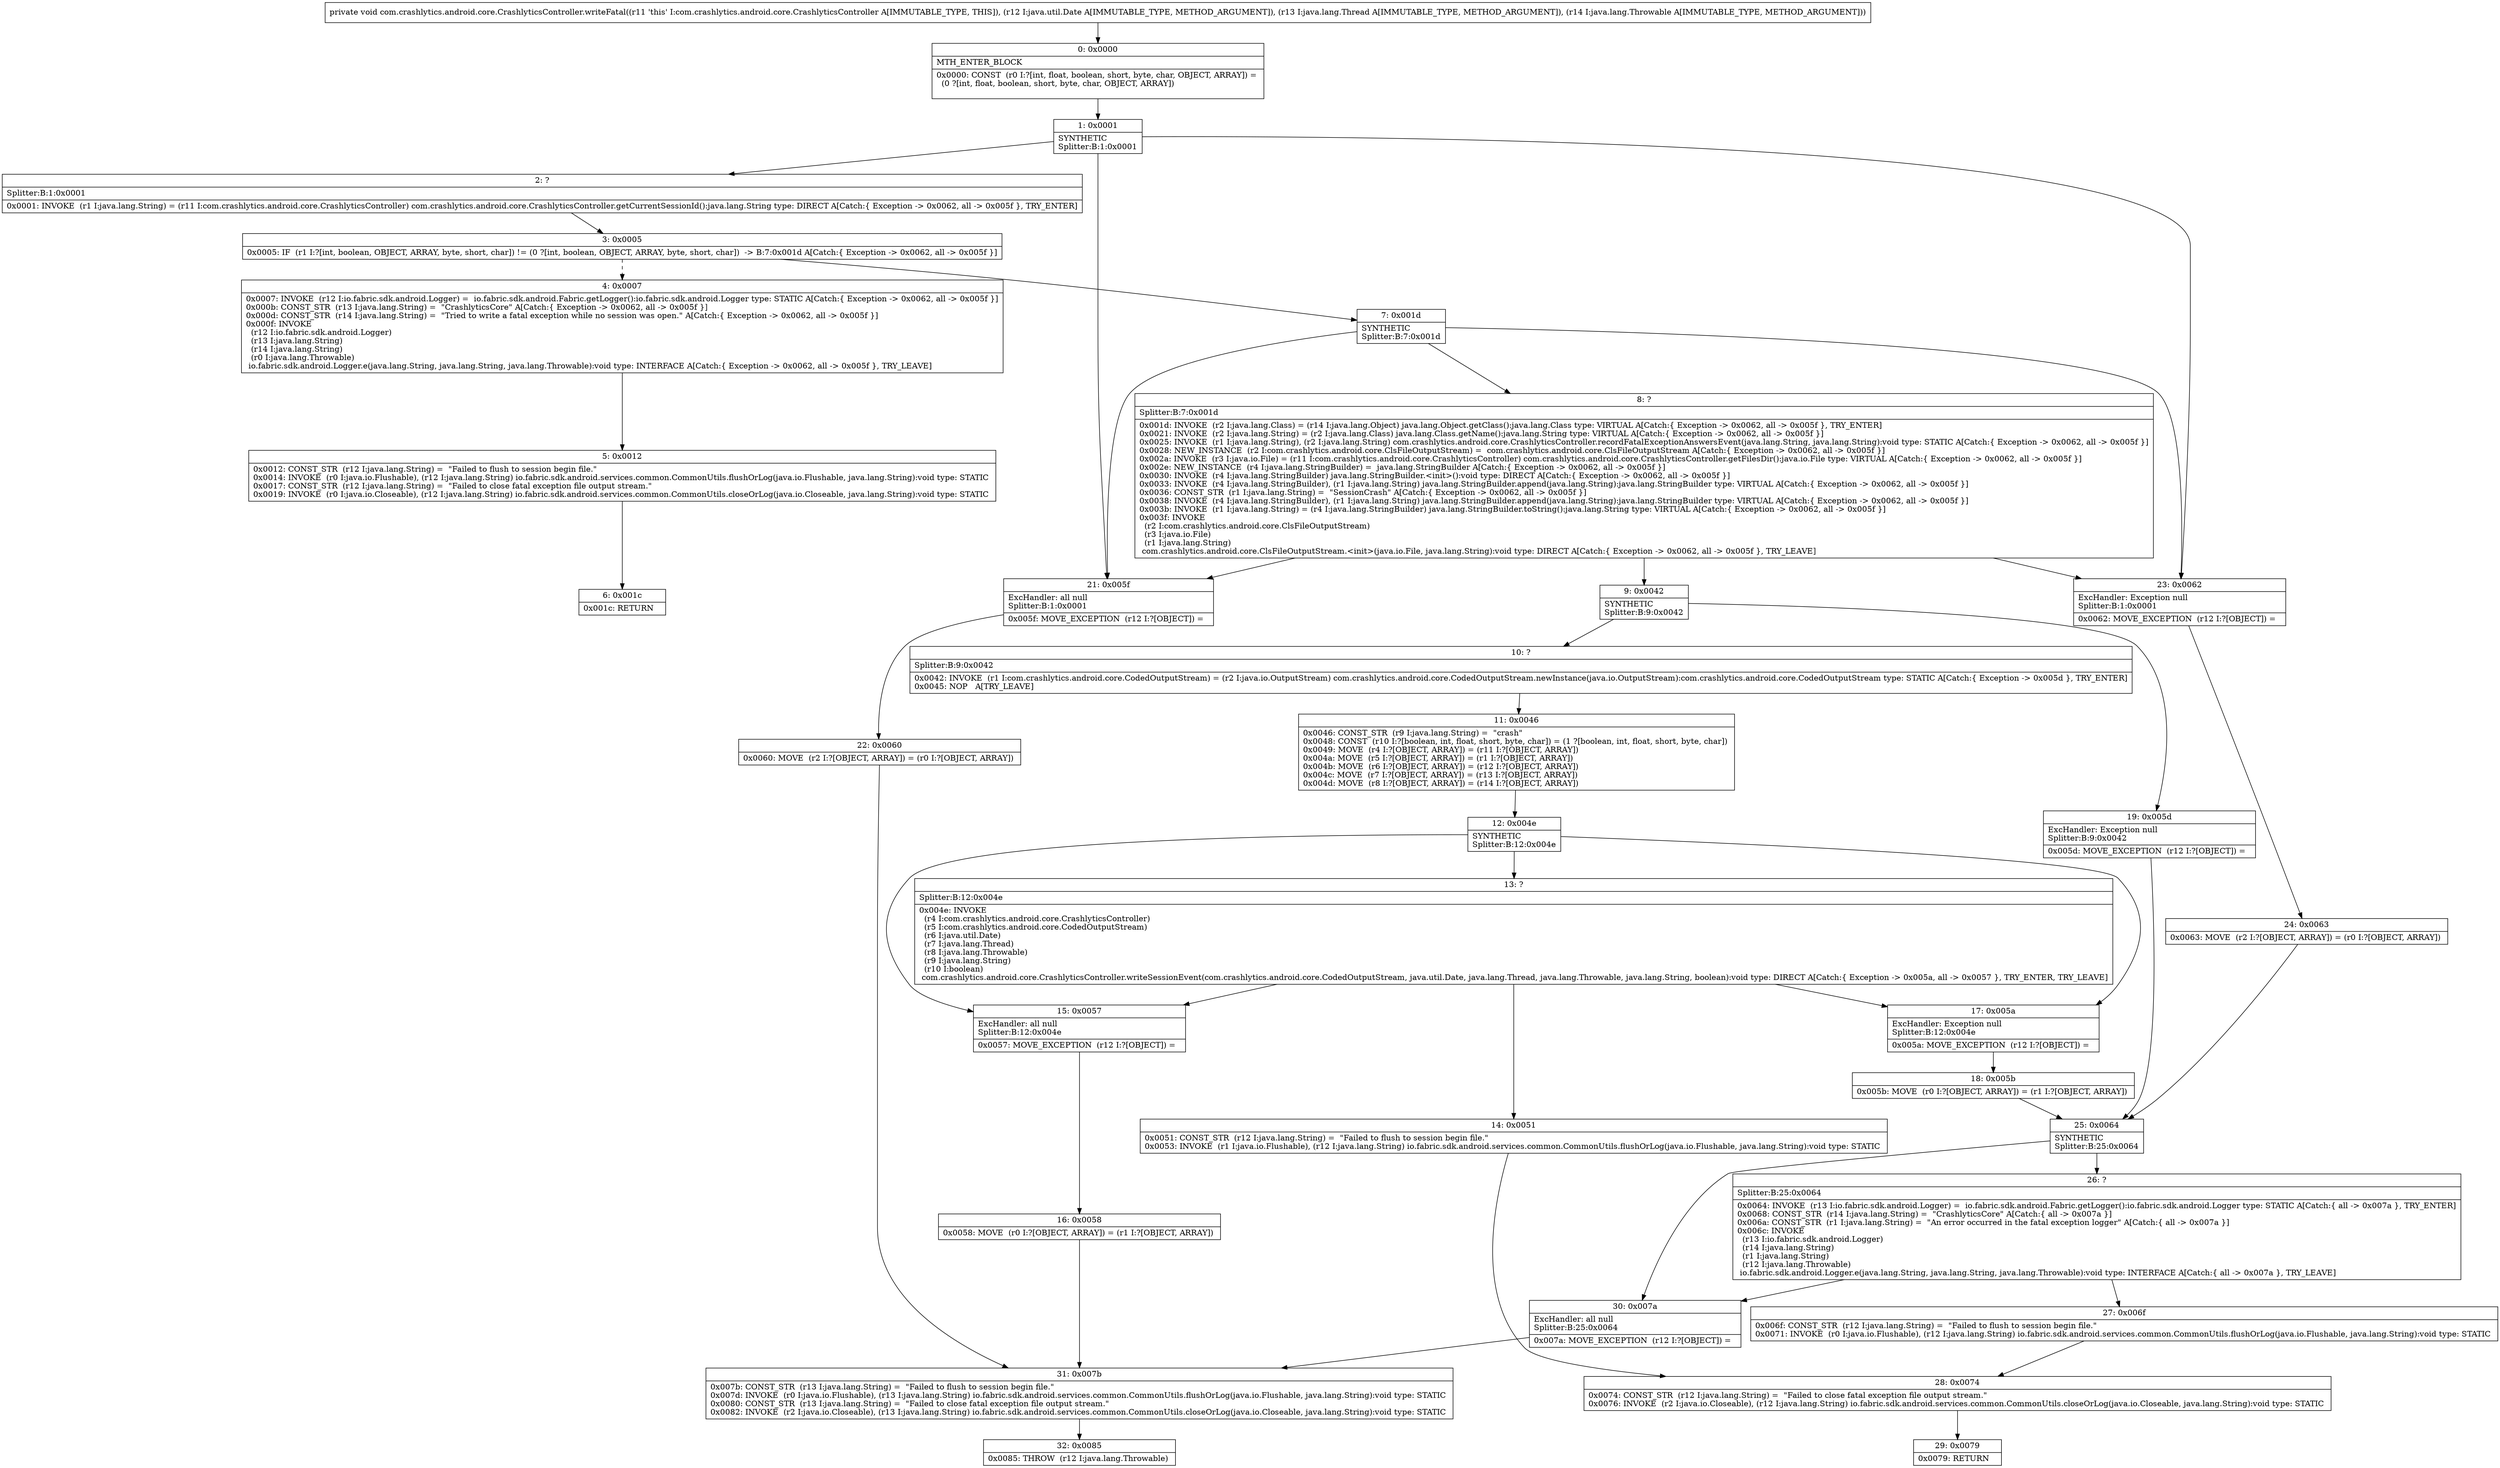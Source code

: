 digraph "CFG forcom.crashlytics.android.core.CrashlyticsController.writeFatal(Ljava\/util\/Date;Ljava\/lang\/Thread;Ljava\/lang\/Throwable;)V" {
Node_0 [shape=record,label="{0\:\ 0x0000|MTH_ENTER_BLOCK\l|0x0000: CONST  (r0 I:?[int, float, boolean, short, byte, char, OBJECT, ARRAY]) = \l  (0 ?[int, float, boolean, short, byte, char, OBJECT, ARRAY])\l \l}"];
Node_1 [shape=record,label="{1\:\ 0x0001|SYNTHETIC\lSplitter:B:1:0x0001\l}"];
Node_2 [shape=record,label="{2\:\ ?|Splitter:B:1:0x0001\l|0x0001: INVOKE  (r1 I:java.lang.String) = (r11 I:com.crashlytics.android.core.CrashlyticsController) com.crashlytics.android.core.CrashlyticsController.getCurrentSessionId():java.lang.String type: DIRECT A[Catch:\{ Exception \-\> 0x0062, all \-\> 0x005f \}, TRY_ENTER]\l}"];
Node_3 [shape=record,label="{3\:\ 0x0005|0x0005: IF  (r1 I:?[int, boolean, OBJECT, ARRAY, byte, short, char]) != (0 ?[int, boolean, OBJECT, ARRAY, byte, short, char])  \-\> B:7:0x001d A[Catch:\{ Exception \-\> 0x0062, all \-\> 0x005f \}]\l}"];
Node_4 [shape=record,label="{4\:\ 0x0007|0x0007: INVOKE  (r12 I:io.fabric.sdk.android.Logger) =  io.fabric.sdk.android.Fabric.getLogger():io.fabric.sdk.android.Logger type: STATIC A[Catch:\{ Exception \-\> 0x0062, all \-\> 0x005f \}]\l0x000b: CONST_STR  (r13 I:java.lang.String) =  \"CrashlyticsCore\" A[Catch:\{ Exception \-\> 0x0062, all \-\> 0x005f \}]\l0x000d: CONST_STR  (r14 I:java.lang.String) =  \"Tried to write a fatal exception while no session was open.\" A[Catch:\{ Exception \-\> 0x0062, all \-\> 0x005f \}]\l0x000f: INVOKE  \l  (r12 I:io.fabric.sdk.android.Logger)\l  (r13 I:java.lang.String)\l  (r14 I:java.lang.String)\l  (r0 I:java.lang.Throwable)\l io.fabric.sdk.android.Logger.e(java.lang.String, java.lang.String, java.lang.Throwable):void type: INTERFACE A[Catch:\{ Exception \-\> 0x0062, all \-\> 0x005f \}, TRY_LEAVE]\l}"];
Node_5 [shape=record,label="{5\:\ 0x0012|0x0012: CONST_STR  (r12 I:java.lang.String) =  \"Failed to flush to session begin file.\" \l0x0014: INVOKE  (r0 I:java.io.Flushable), (r12 I:java.lang.String) io.fabric.sdk.android.services.common.CommonUtils.flushOrLog(java.io.Flushable, java.lang.String):void type: STATIC \l0x0017: CONST_STR  (r12 I:java.lang.String) =  \"Failed to close fatal exception file output stream.\" \l0x0019: INVOKE  (r0 I:java.io.Closeable), (r12 I:java.lang.String) io.fabric.sdk.android.services.common.CommonUtils.closeOrLog(java.io.Closeable, java.lang.String):void type: STATIC \l}"];
Node_6 [shape=record,label="{6\:\ 0x001c|0x001c: RETURN   \l}"];
Node_7 [shape=record,label="{7\:\ 0x001d|SYNTHETIC\lSplitter:B:7:0x001d\l}"];
Node_8 [shape=record,label="{8\:\ ?|Splitter:B:7:0x001d\l|0x001d: INVOKE  (r2 I:java.lang.Class) = (r14 I:java.lang.Object) java.lang.Object.getClass():java.lang.Class type: VIRTUAL A[Catch:\{ Exception \-\> 0x0062, all \-\> 0x005f \}, TRY_ENTER]\l0x0021: INVOKE  (r2 I:java.lang.String) = (r2 I:java.lang.Class) java.lang.Class.getName():java.lang.String type: VIRTUAL A[Catch:\{ Exception \-\> 0x0062, all \-\> 0x005f \}]\l0x0025: INVOKE  (r1 I:java.lang.String), (r2 I:java.lang.String) com.crashlytics.android.core.CrashlyticsController.recordFatalExceptionAnswersEvent(java.lang.String, java.lang.String):void type: STATIC A[Catch:\{ Exception \-\> 0x0062, all \-\> 0x005f \}]\l0x0028: NEW_INSTANCE  (r2 I:com.crashlytics.android.core.ClsFileOutputStream) =  com.crashlytics.android.core.ClsFileOutputStream A[Catch:\{ Exception \-\> 0x0062, all \-\> 0x005f \}]\l0x002a: INVOKE  (r3 I:java.io.File) = (r11 I:com.crashlytics.android.core.CrashlyticsController) com.crashlytics.android.core.CrashlyticsController.getFilesDir():java.io.File type: VIRTUAL A[Catch:\{ Exception \-\> 0x0062, all \-\> 0x005f \}]\l0x002e: NEW_INSTANCE  (r4 I:java.lang.StringBuilder) =  java.lang.StringBuilder A[Catch:\{ Exception \-\> 0x0062, all \-\> 0x005f \}]\l0x0030: INVOKE  (r4 I:java.lang.StringBuilder) java.lang.StringBuilder.\<init\>():void type: DIRECT A[Catch:\{ Exception \-\> 0x0062, all \-\> 0x005f \}]\l0x0033: INVOKE  (r4 I:java.lang.StringBuilder), (r1 I:java.lang.String) java.lang.StringBuilder.append(java.lang.String):java.lang.StringBuilder type: VIRTUAL A[Catch:\{ Exception \-\> 0x0062, all \-\> 0x005f \}]\l0x0036: CONST_STR  (r1 I:java.lang.String) =  \"SessionCrash\" A[Catch:\{ Exception \-\> 0x0062, all \-\> 0x005f \}]\l0x0038: INVOKE  (r4 I:java.lang.StringBuilder), (r1 I:java.lang.String) java.lang.StringBuilder.append(java.lang.String):java.lang.StringBuilder type: VIRTUAL A[Catch:\{ Exception \-\> 0x0062, all \-\> 0x005f \}]\l0x003b: INVOKE  (r1 I:java.lang.String) = (r4 I:java.lang.StringBuilder) java.lang.StringBuilder.toString():java.lang.String type: VIRTUAL A[Catch:\{ Exception \-\> 0x0062, all \-\> 0x005f \}]\l0x003f: INVOKE  \l  (r2 I:com.crashlytics.android.core.ClsFileOutputStream)\l  (r3 I:java.io.File)\l  (r1 I:java.lang.String)\l com.crashlytics.android.core.ClsFileOutputStream.\<init\>(java.io.File, java.lang.String):void type: DIRECT A[Catch:\{ Exception \-\> 0x0062, all \-\> 0x005f \}, TRY_LEAVE]\l}"];
Node_9 [shape=record,label="{9\:\ 0x0042|SYNTHETIC\lSplitter:B:9:0x0042\l}"];
Node_10 [shape=record,label="{10\:\ ?|Splitter:B:9:0x0042\l|0x0042: INVOKE  (r1 I:com.crashlytics.android.core.CodedOutputStream) = (r2 I:java.io.OutputStream) com.crashlytics.android.core.CodedOutputStream.newInstance(java.io.OutputStream):com.crashlytics.android.core.CodedOutputStream type: STATIC A[Catch:\{ Exception \-\> 0x005d \}, TRY_ENTER]\l0x0045: NOP   A[TRY_LEAVE]\l}"];
Node_11 [shape=record,label="{11\:\ 0x0046|0x0046: CONST_STR  (r9 I:java.lang.String) =  \"crash\" \l0x0048: CONST  (r10 I:?[boolean, int, float, short, byte, char]) = (1 ?[boolean, int, float, short, byte, char]) \l0x0049: MOVE  (r4 I:?[OBJECT, ARRAY]) = (r11 I:?[OBJECT, ARRAY]) \l0x004a: MOVE  (r5 I:?[OBJECT, ARRAY]) = (r1 I:?[OBJECT, ARRAY]) \l0x004b: MOVE  (r6 I:?[OBJECT, ARRAY]) = (r12 I:?[OBJECT, ARRAY]) \l0x004c: MOVE  (r7 I:?[OBJECT, ARRAY]) = (r13 I:?[OBJECT, ARRAY]) \l0x004d: MOVE  (r8 I:?[OBJECT, ARRAY]) = (r14 I:?[OBJECT, ARRAY]) \l}"];
Node_12 [shape=record,label="{12\:\ 0x004e|SYNTHETIC\lSplitter:B:12:0x004e\l}"];
Node_13 [shape=record,label="{13\:\ ?|Splitter:B:12:0x004e\l|0x004e: INVOKE  \l  (r4 I:com.crashlytics.android.core.CrashlyticsController)\l  (r5 I:com.crashlytics.android.core.CodedOutputStream)\l  (r6 I:java.util.Date)\l  (r7 I:java.lang.Thread)\l  (r8 I:java.lang.Throwable)\l  (r9 I:java.lang.String)\l  (r10 I:boolean)\l com.crashlytics.android.core.CrashlyticsController.writeSessionEvent(com.crashlytics.android.core.CodedOutputStream, java.util.Date, java.lang.Thread, java.lang.Throwable, java.lang.String, boolean):void type: DIRECT A[Catch:\{ Exception \-\> 0x005a, all \-\> 0x0057 \}, TRY_ENTER, TRY_LEAVE]\l}"];
Node_14 [shape=record,label="{14\:\ 0x0051|0x0051: CONST_STR  (r12 I:java.lang.String) =  \"Failed to flush to session begin file.\" \l0x0053: INVOKE  (r1 I:java.io.Flushable), (r12 I:java.lang.String) io.fabric.sdk.android.services.common.CommonUtils.flushOrLog(java.io.Flushable, java.lang.String):void type: STATIC \l}"];
Node_15 [shape=record,label="{15\:\ 0x0057|ExcHandler: all null\lSplitter:B:12:0x004e\l|0x0057: MOVE_EXCEPTION  (r12 I:?[OBJECT]) =  \l}"];
Node_16 [shape=record,label="{16\:\ 0x0058|0x0058: MOVE  (r0 I:?[OBJECT, ARRAY]) = (r1 I:?[OBJECT, ARRAY]) \l}"];
Node_17 [shape=record,label="{17\:\ 0x005a|ExcHandler: Exception null\lSplitter:B:12:0x004e\l|0x005a: MOVE_EXCEPTION  (r12 I:?[OBJECT]) =  \l}"];
Node_18 [shape=record,label="{18\:\ 0x005b|0x005b: MOVE  (r0 I:?[OBJECT, ARRAY]) = (r1 I:?[OBJECT, ARRAY]) \l}"];
Node_19 [shape=record,label="{19\:\ 0x005d|ExcHandler: Exception null\lSplitter:B:9:0x0042\l|0x005d: MOVE_EXCEPTION  (r12 I:?[OBJECT]) =  \l}"];
Node_21 [shape=record,label="{21\:\ 0x005f|ExcHandler: all null\lSplitter:B:1:0x0001\l|0x005f: MOVE_EXCEPTION  (r12 I:?[OBJECT]) =  \l}"];
Node_22 [shape=record,label="{22\:\ 0x0060|0x0060: MOVE  (r2 I:?[OBJECT, ARRAY]) = (r0 I:?[OBJECT, ARRAY]) \l}"];
Node_23 [shape=record,label="{23\:\ 0x0062|ExcHandler: Exception null\lSplitter:B:1:0x0001\l|0x0062: MOVE_EXCEPTION  (r12 I:?[OBJECT]) =  \l}"];
Node_24 [shape=record,label="{24\:\ 0x0063|0x0063: MOVE  (r2 I:?[OBJECT, ARRAY]) = (r0 I:?[OBJECT, ARRAY]) \l}"];
Node_25 [shape=record,label="{25\:\ 0x0064|SYNTHETIC\lSplitter:B:25:0x0064\l}"];
Node_26 [shape=record,label="{26\:\ ?|Splitter:B:25:0x0064\l|0x0064: INVOKE  (r13 I:io.fabric.sdk.android.Logger) =  io.fabric.sdk.android.Fabric.getLogger():io.fabric.sdk.android.Logger type: STATIC A[Catch:\{ all \-\> 0x007a \}, TRY_ENTER]\l0x0068: CONST_STR  (r14 I:java.lang.String) =  \"CrashlyticsCore\" A[Catch:\{ all \-\> 0x007a \}]\l0x006a: CONST_STR  (r1 I:java.lang.String) =  \"An error occurred in the fatal exception logger\" A[Catch:\{ all \-\> 0x007a \}]\l0x006c: INVOKE  \l  (r13 I:io.fabric.sdk.android.Logger)\l  (r14 I:java.lang.String)\l  (r1 I:java.lang.String)\l  (r12 I:java.lang.Throwable)\l io.fabric.sdk.android.Logger.e(java.lang.String, java.lang.String, java.lang.Throwable):void type: INTERFACE A[Catch:\{ all \-\> 0x007a \}, TRY_LEAVE]\l}"];
Node_27 [shape=record,label="{27\:\ 0x006f|0x006f: CONST_STR  (r12 I:java.lang.String) =  \"Failed to flush to session begin file.\" \l0x0071: INVOKE  (r0 I:java.io.Flushable), (r12 I:java.lang.String) io.fabric.sdk.android.services.common.CommonUtils.flushOrLog(java.io.Flushable, java.lang.String):void type: STATIC \l}"];
Node_28 [shape=record,label="{28\:\ 0x0074|0x0074: CONST_STR  (r12 I:java.lang.String) =  \"Failed to close fatal exception file output stream.\" \l0x0076: INVOKE  (r2 I:java.io.Closeable), (r12 I:java.lang.String) io.fabric.sdk.android.services.common.CommonUtils.closeOrLog(java.io.Closeable, java.lang.String):void type: STATIC \l}"];
Node_29 [shape=record,label="{29\:\ 0x0079|0x0079: RETURN   \l}"];
Node_30 [shape=record,label="{30\:\ 0x007a|ExcHandler: all null\lSplitter:B:25:0x0064\l|0x007a: MOVE_EXCEPTION  (r12 I:?[OBJECT]) =  \l}"];
Node_31 [shape=record,label="{31\:\ 0x007b|0x007b: CONST_STR  (r13 I:java.lang.String) =  \"Failed to flush to session begin file.\" \l0x007d: INVOKE  (r0 I:java.io.Flushable), (r13 I:java.lang.String) io.fabric.sdk.android.services.common.CommonUtils.flushOrLog(java.io.Flushable, java.lang.String):void type: STATIC \l0x0080: CONST_STR  (r13 I:java.lang.String) =  \"Failed to close fatal exception file output stream.\" \l0x0082: INVOKE  (r2 I:java.io.Closeable), (r13 I:java.lang.String) io.fabric.sdk.android.services.common.CommonUtils.closeOrLog(java.io.Closeable, java.lang.String):void type: STATIC \l}"];
Node_32 [shape=record,label="{32\:\ 0x0085|0x0085: THROW  (r12 I:java.lang.Throwable) \l}"];
MethodNode[shape=record,label="{private void com.crashlytics.android.core.CrashlyticsController.writeFatal((r11 'this' I:com.crashlytics.android.core.CrashlyticsController A[IMMUTABLE_TYPE, THIS]), (r12 I:java.util.Date A[IMMUTABLE_TYPE, METHOD_ARGUMENT]), (r13 I:java.lang.Thread A[IMMUTABLE_TYPE, METHOD_ARGUMENT]), (r14 I:java.lang.Throwable A[IMMUTABLE_TYPE, METHOD_ARGUMENT])) }"];
MethodNode -> Node_0;
Node_0 -> Node_1;
Node_1 -> Node_2;
Node_1 -> Node_23;
Node_1 -> Node_21;
Node_2 -> Node_3;
Node_3 -> Node_4[style=dashed];
Node_3 -> Node_7;
Node_4 -> Node_5;
Node_5 -> Node_6;
Node_7 -> Node_8;
Node_7 -> Node_23;
Node_7 -> Node_21;
Node_8 -> Node_9;
Node_8 -> Node_23;
Node_8 -> Node_21;
Node_9 -> Node_10;
Node_9 -> Node_19;
Node_10 -> Node_11;
Node_11 -> Node_12;
Node_12 -> Node_13;
Node_12 -> Node_17;
Node_12 -> Node_15;
Node_13 -> Node_14;
Node_13 -> Node_17;
Node_13 -> Node_15;
Node_14 -> Node_28;
Node_15 -> Node_16;
Node_16 -> Node_31;
Node_17 -> Node_18;
Node_18 -> Node_25;
Node_19 -> Node_25;
Node_21 -> Node_22;
Node_22 -> Node_31;
Node_23 -> Node_24;
Node_24 -> Node_25;
Node_25 -> Node_26;
Node_25 -> Node_30;
Node_26 -> Node_27;
Node_26 -> Node_30;
Node_27 -> Node_28;
Node_28 -> Node_29;
Node_30 -> Node_31;
Node_31 -> Node_32;
}

